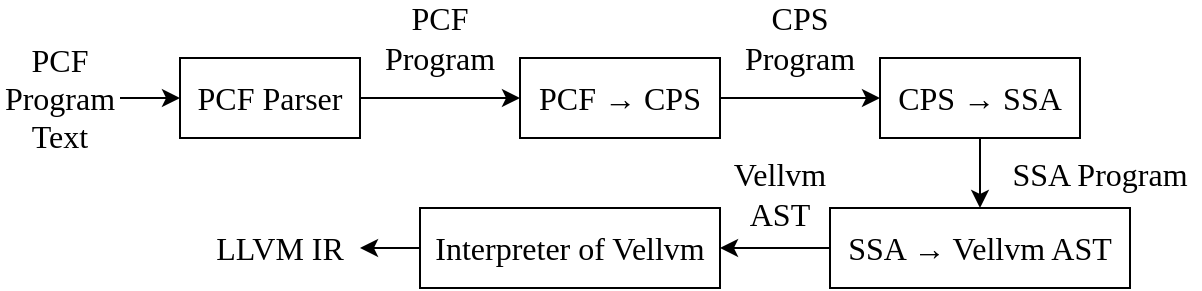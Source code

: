 <mxfile version="20.8.13" type="github">
  <diagram name="第 1 页" id="SK5onqbqt3w3e6Erg7ZF">
    <mxGraphModel dx="1052" dy="589" grid="1" gridSize="10" guides="1" tooltips="1" connect="1" arrows="1" fold="1" page="1" pageScale="1" pageWidth="827" pageHeight="1169" math="0" shadow="0">
      <root>
        <mxCell id="0" />
        <mxCell id="1" parent="0" />
        <mxCell id="h27i9BGJYEJWcCs8Se6V-23" value="" style="edgeStyle=orthogonalEdgeStyle;rounded=0;orthogonalLoop=1;jettySize=auto;html=1;fontFamily=Times New Roman;fontSize=16;fontColor=#000000;" parent="1" source="h27i9BGJYEJWcCs8Se6V-21" target="h27i9BGJYEJWcCs8Se6V-22" edge="1">
          <mxGeometry relative="1" as="geometry" />
        </mxCell>
        <mxCell id="h27i9BGJYEJWcCs8Se6V-21" value="PCF Parser" style="rounded=0;whiteSpace=wrap;html=1;labelBackgroundColor=#ffffff;fontFamily=Times New Roman;fontSize=16;fontColor=#000000;" parent="1" vertex="1">
          <mxGeometry x="190" y="280" width="90" height="40" as="geometry" />
        </mxCell>
        <mxCell id="h27i9BGJYEJWcCs8Se6V-25" value="" style="edgeStyle=orthogonalEdgeStyle;rounded=0;orthogonalLoop=1;jettySize=auto;html=1;fontFamily=Times New Roman;fontSize=16;fontColor=#000000;" parent="1" source="h27i9BGJYEJWcCs8Se6V-22" target="h27i9BGJYEJWcCs8Se6V-24" edge="1">
          <mxGeometry relative="1" as="geometry" />
        </mxCell>
        <mxCell id="h27i9BGJYEJWcCs8Se6V-22" value="PCF&amp;nbsp;→ CPS" style="rounded=0;whiteSpace=wrap;html=1;labelBackgroundColor=#ffffff;fontFamily=Times New Roman;fontSize=16;fontColor=#000000;" parent="1" vertex="1">
          <mxGeometry x="360" y="280" width="100" height="40" as="geometry" />
        </mxCell>
        <mxCell id="h27i9BGJYEJWcCs8Se6V-28" value="" style="edgeStyle=orthogonalEdgeStyle;rounded=0;orthogonalLoop=1;jettySize=auto;html=1;fontFamily=Times New Roman;fontSize=16;fontColor=#000000;" parent="1" source="h27i9BGJYEJWcCs8Se6V-24" target="h27i9BGJYEJWcCs8Se6V-27" edge="1">
          <mxGeometry relative="1" as="geometry" />
        </mxCell>
        <mxCell id="h27i9BGJYEJWcCs8Se6V-24" value="CPS → SSA" style="rounded=0;whiteSpace=wrap;html=1;labelBackgroundColor=#ffffff;fontFamily=Times New Roman;fontSize=16;fontColor=#000000;" parent="1" vertex="1">
          <mxGeometry x="540" y="280" width="100" height="40" as="geometry" />
        </mxCell>
        <mxCell id="h27i9BGJYEJWcCs8Se6V-30" value="" style="edgeStyle=orthogonalEdgeStyle;rounded=0;orthogonalLoop=1;jettySize=auto;html=1;fontFamily=Times New Roman;fontSize=16;fontColor=#000000;" parent="1" source="h27i9BGJYEJWcCs8Se6V-27" target="h27i9BGJYEJWcCs8Se6V-29" edge="1">
          <mxGeometry relative="1" as="geometry" />
        </mxCell>
        <mxCell id="h27i9BGJYEJWcCs8Se6V-27" value="SSA → Vellvm AST" style="rounded=0;whiteSpace=wrap;html=1;labelBackgroundColor=#ffffff;fontFamily=Times New Roman;fontSize=16;fontColor=#000000;" parent="1" vertex="1">
          <mxGeometry x="515" y="355" width="150" height="40" as="geometry" />
        </mxCell>
        <mxCell id="h27i9BGJYEJWcCs8Se6V-36" value="" style="edgeStyle=orthogonalEdgeStyle;rounded=0;orthogonalLoop=1;jettySize=auto;html=1;fontFamily=Times New Roman;fontSize=16;fontColor=#000000;" parent="1" source="h27i9BGJYEJWcCs8Se6V-29" target="h27i9BGJYEJWcCs8Se6V-35" edge="1">
          <mxGeometry relative="1" as="geometry" />
        </mxCell>
        <mxCell id="h27i9BGJYEJWcCs8Se6V-29" value="Interpreter of Vellvm" style="rounded=0;whiteSpace=wrap;html=1;labelBackgroundColor=#ffffff;fontFamily=Times New Roman;fontSize=16;fontColor=#000000;" parent="1" vertex="1">
          <mxGeometry x="310" y="355" width="150" height="40" as="geometry" />
        </mxCell>
        <mxCell id="h27i9BGJYEJWcCs8Se6V-34" value="" style="edgeStyle=orthogonalEdgeStyle;rounded=0;orthogonalLoop=1;jettySize=auto;html=1;fontFamily=Times New Roman;fontSize=16;fontColor=#000000;" parent="1" source="h27i9BGJYEJWcCs8Se6V-33" target="h27i9BGJYEJWcCs8Se6V-21" edge="1">
          <mxGeometry relative="1" as="geometry" />
        </mxCell>
        <mxCell id="h27i9BGJYEJWcCs8Se6V-33" value="PCF Program Text" style="text;html=1;strokeColor=none;fillColor=none;align=center;verticalAlign=middle;whiteSpace=wrap;rounded=0;fontSize=16;fontFamily=Times New Roman;fontColor=#000000;" parent="1" vertex="1">
          <mxGeometry x="100" y="285" width="60" height="30" as="geometry" />
        </mxCell>
        <mxCell id="h27i9BGJYEJWcCs8Se6V-35" value="LLVM IR" style="text;html=1;strokeColor=none;fillColor=none;align=center;verticalAlign=middle;whiteSpace=wrap;rounded=0;fontSize=16;fontFamily=Times New Roman;fontColor=#000000;" parent="1" vertex="1">
          <mxGeometry x="200" y="360" width="80" height="30" as="geometry" />
        </mxCell>
        <mxCell id="h27i9BGJYEJWcCs8Se6V-37" value="PCF Program" style="text;html=1;strokeColor=none;fillColor=none;align=center;verticalAlign=middle;whiteSpace=wrap;rounded=0;fontSize=16;fontFamily=Times New Roman;fontColor=#000000;" parent="1" vertex="1">
          <mxGeometry x="290" y="255" width="60" height="30" as="geometry" />
        </mxCell>
        <mxCell id="h27i9BGJYEJWcCs8Se6V-38" value="CPS Program" style="text;html=1;strokeColor=none;fillColor=none;align=center;verticalAlign=middle;whiteSpace=wrap;rounded=0;fontSize=16;fontFamily=Times New Roman;fontColor=#000000;" parent="1" vertex="1">
          <mxGeometry x="470" y="262.5" width="60" height="15" as="geometry" />
        </mxCell>
        <mxCell id="h27i9BGJYEJWcCs8Se6V-39" value="SSA Program" style="text;html=1;strokeColor=none;fillColor=none;align=center;verticalAlign=middle;whiteSpace=wrap;rounded=0;fontSize=16;fontFamily=Times New Roman;fontColor=#000000;" parent="1" vertex="1">
          <mxGeometry x="600" y="330" width="100" height="15" as="geometry" />
        </mxCell>
        <mxCell id="h27i9BGJYEJWcCs8Se6V-40" value="Vellvm AST" style="text;html=1;strokeColor=none;fillColor=none;align=center;verticalAlign=middle;whiteSpace=wrap;rounded=0;fontSize=16;fontFamily=Times New Roman;fontColor=#000000;" parent="1" vertex="1">
          <mxGeometry x="450" y="340" width="80" height="15" as="geometry" />
        </mxCell>
      </root>
    </mxGraphModel>
  </diagram>
</mxfile>
